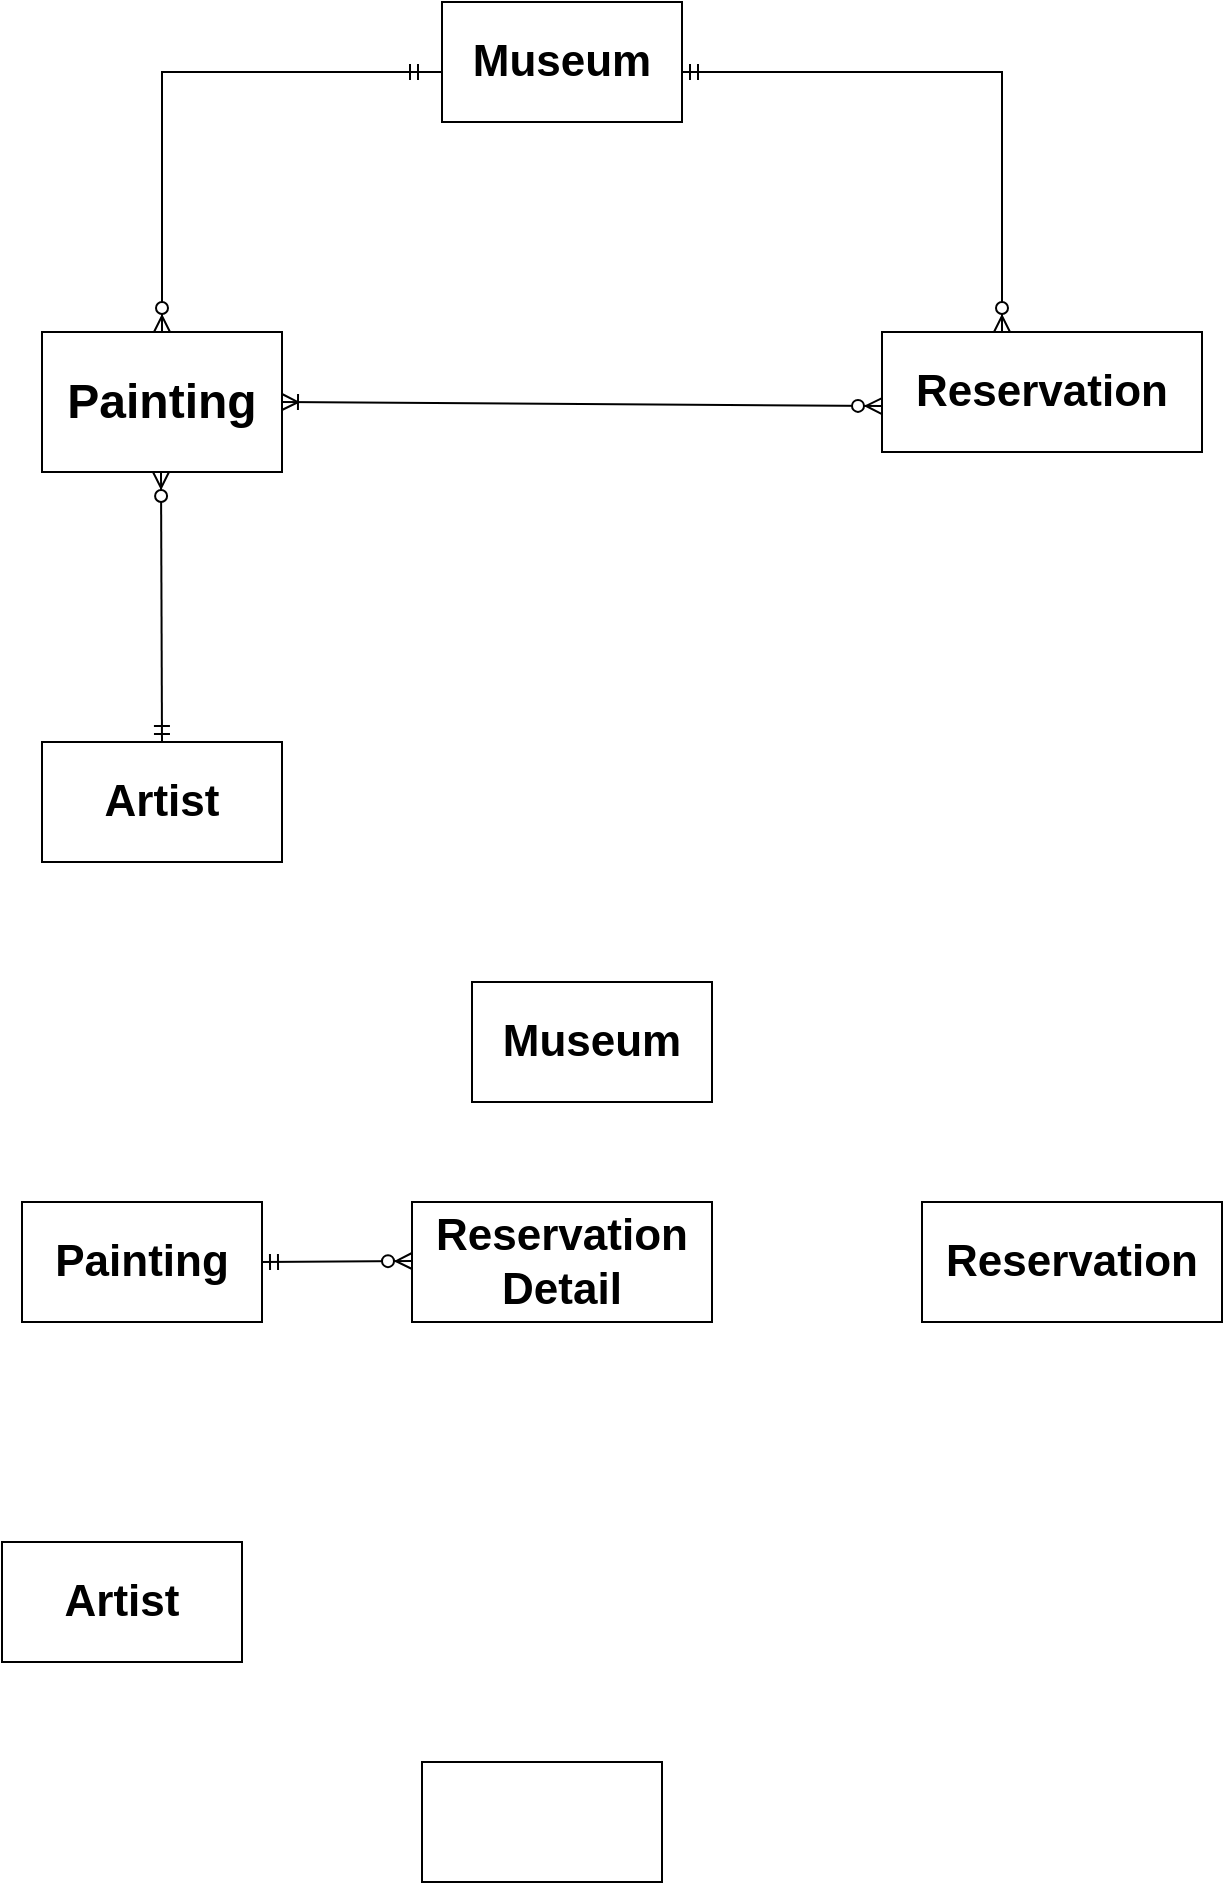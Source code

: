 <mxfile version="15.7.4" type="github">
  <diagram id="sfUgYA5EaEDTMVYTiUs7" name="Page-1">
    <mxGraphModel dx="1298" dy="786" grid="1" gridSize="10" guides="1" tooltips="1" connect="1" arrows="1" fold="1" page="1" pageScale="1" pageWidth="827" pageHeight="1169" math="0" shadow="0">
      <root>
        <mxCell id="0" />
        <mxCell id="1" parent="0" />
        <mxCell id="S9nJKF2qRP_PtctfIXvr-5" value="&lt;h1&gt;Painting&lt;/h1&gt;" style="rounded=0;whiteSpace=wrap;html=1;" vertex="1" parent="1">
          <mxGeometry x="170" y="245" width="120" height="70" as="geometry" />
        </mxCell>
        <mxCell id="S9nJKF2qRP_PtctfIXvr-6" value="&lt;font style=&quot;font-size: 22px&quot;&gt;&lt;b&gt;Museum&lt;/b&gt;&lt;/font&gt;" style="rounded=0;whiteSpace=wrap;html=1;fontSize=12;" vertex="1" parent="1">
          <mxGeometry x="370" y="80" width="120" height="60" as="geometry" />
        </mxCell>
        <mxCell id="S9nJKF2qRP_PtctfIXvr-7" value="&lt;b&gt;Reservation&lt;/b&gt;" style="rounded=0;whiteSpace=wrap;html=1;fontSize=22;" vertex="1" parent="1">
          <mxGeometry x="590" y="245" width="160" height="60" as="geometry" />
        </mxCell>
        <mxCell id="S9nJKF2qRP_PtctfIXvr-8" value="&lt;b&gt;Artist&lt;/b&gt;" style="rounded=0;whiteSpace=wrap;html=1;fontSize=22;" vertex="1" parent="1">
          <mxGeometry x="170" y="450" width="120" height="60" as="geometry" />
        </mxCell>
        <mxCell id="S9nJKF2qRP_PtctfIXvr-18" value="" style="fontSize=12;html=1;endArrow=ERzeroToMany;startArrow=ERmandOne;rounded=0;edgeStyle=orthogonalEdgeStyle;" edge="1" parent="1">
          <mxGeometry width="100" height="100" relative="1" as="geometry">
            <mxPoint x="350" y="115" as="sourcePoint" />
            <mxPoint x="230" y="245" as="targetPoint" />
            <Array as="points">
              <mxPoint x="370" y="115" />
              <mxPoint x="230" y="115" />
            </Array>
          </mxGeometry>
        </mxCell>
        <mxCell id="S9nJKF2qRP_PtctfIXvr-19" value="" style="fontSize=12;html=1;endArrow=ERzeroToMany;startArrow=ERmandOne;rounded=0;exitX=0.5;exitY=0;exitDx=0;exitDy=0;" edge="1" parent="1" source="S9nJKF2qRP_PtctfIXvr-8">
          <mxGeometry width="100" height="100" relative="1" as="geometry">
            <mxPoint x="229.54" y="436.02" as="sourcePoint" />
            <mxPoint x="229.5" y="315" as="targetPoint" />
          </mxGeometry>
        </mxCell>
        <mxCell id="S9nJKF2qRP_PtctfIXvr-22" value="" style="fontSize=12;html=1;endArrow=ERoneToMany;startArrow=ERzeroToMany;rounded=0;exitX=0;exitY=0.617;exitDx=0;exitDy=0;exitPerimeter=0;entryX=1;entryY=0.5;entryDx=0;entryDy=0;" edge="1" parent="1" source="S9nJKF2qRP_PtctfIXvr-7" target="S9nJKF2qRP_PtctfIXvr-5">
          <mxGeometry width="100" height="100" relative="1" as="geometry">
            <mxPoint x="580" y="280" as="sourcePoint" />
            <mxPoint x="315" y="279.5" as="targetPoint" />
          </mxGeometry>
        </mxCell>
        <mxCell id="S9nJKF2qRP_PtctfIXvr-24" value="" style="edgeStyle=orthogonalEdgeStyle;fontSize=12;html=1;endArrow=ERzeroToMany;startArrow=ERmandOne;rounded=0;" edge="1" parent="1">
          <mxGeometry width="100" height="100" relative="1" as="geometry">
            <mxPoint x="490" y="115" as="sourcePoint" />
            <mxPoint x="650" y="245" as="targetPoint" />
            <Array as="points">
              <mxPoint x="650" y="115" />
            </Array>
          </mxGeometry>
        </mxCell>
        <mxCell id="S9nJKF2qRP_PtctfIXvr-25" value="&lt;font style=&quot;font-size: 22px&quot;&gt;&lt;b&gt;Museum&lt;/b&gt;&lt;/font&gt;" style="rounded=0;whiteSpace=wrap;html=1;fontSize=12;" vertex="1" parent="1">
          <mxGeometry x="385" y="570" width="120" height="60" as="geometry" />
        </mxCell>
        <mxCell id="S9nJKF2qRP_PtctfIXvr-26" value="&lt;font style=&quot;font-size: 22px&quot;&gt;&lt;b&gt;Painting&lt;/b&gt;&lt;/font&gt;" style="rounded=0;whiteSpace=wrap;html=1;fontSize=12;" vertex="1" parent="1">
          <mxGeometry x="160" y="680" width="120" height="60" as="geometry" />
        </mxCell>
        <mxCell id="S9nJKF2qRP_PtctfIXvr-27" value="&lt;font style=&quot;font-size: 22px&quot;&gt;&lt;b&gt;Reservation Detail&lt;/b&gt;&lt;/font&gt;" style="rounded=0;whiteSpace=wrap;html=1;fontSize=12;" vertex="1" parent="1">
          <mxGeometry x="355" y="680" width="150" height="60" as="geometry" />
        </mxCell>
        <mxCell id="S9nJKF2qRP_PtctfIXvr-28" value="&lt;font style=&quot;font-size: 22px&quot;&gt;&lt;b&gt;Reservation&lt;/b&gt;&lt;/font&gt;" style="rounded=0;whiteSpace=wrap;html=1;fontSize=12;" vertex="1" parent="1">
          <mxGeometry x="610" y="680" width="150" height="60" as="geometry" />
        </mxCell>
        <mxCell id="S9nJKF2qRP_PtctfIXvr-29" value="&lt;font style=&quot;font-size: 22px&quot;&gt;&lt;b&gt;Artist&lt;/b&gt;&lt;/font&gt;" style="rounded=0;whiteSpace=wrap;html=1;fontSize=12;" vertex="1" parent="1">
          <mxGeometry x="150" y="850" width="120" height="60" as="geometry" />
        </mxCell>
        <mxCell id="S9nJKF2qRP_PtctfIXvr-31" value="" style="rounded=0;whiteSpace=wrap;html=1;fontSize=17;" vertex="1" parent="1">
          <mxGeometry x="360" y="960" width="120" height="60" as="geometry" />
        </mxCell>
        <mxCell id="S9nJKF2qRP_PtctfIXvr-32" value="" style="fontSize=12;html=1;endArrow=ERzeroToMany;startArrow=ERmandOne;rounded=0;exitX=1;exitY=0.5;exitDx=0;exitDy=0;" edge="1" parent="1" source="S9nJKF2qRP_PtctfIXvr-26">
          <mxGeometry width="100" height="100" relative="1" as="geometry">
            <mxPoint x="290" y="710" as="sourcePoint" />
            <mxPoint x="355" y="709.5" as="targetPoint" />
          </mxGeometry>
        </mxCell>
      </root>
    </mxGraphModel>
  </diagram>
</mxfile>
